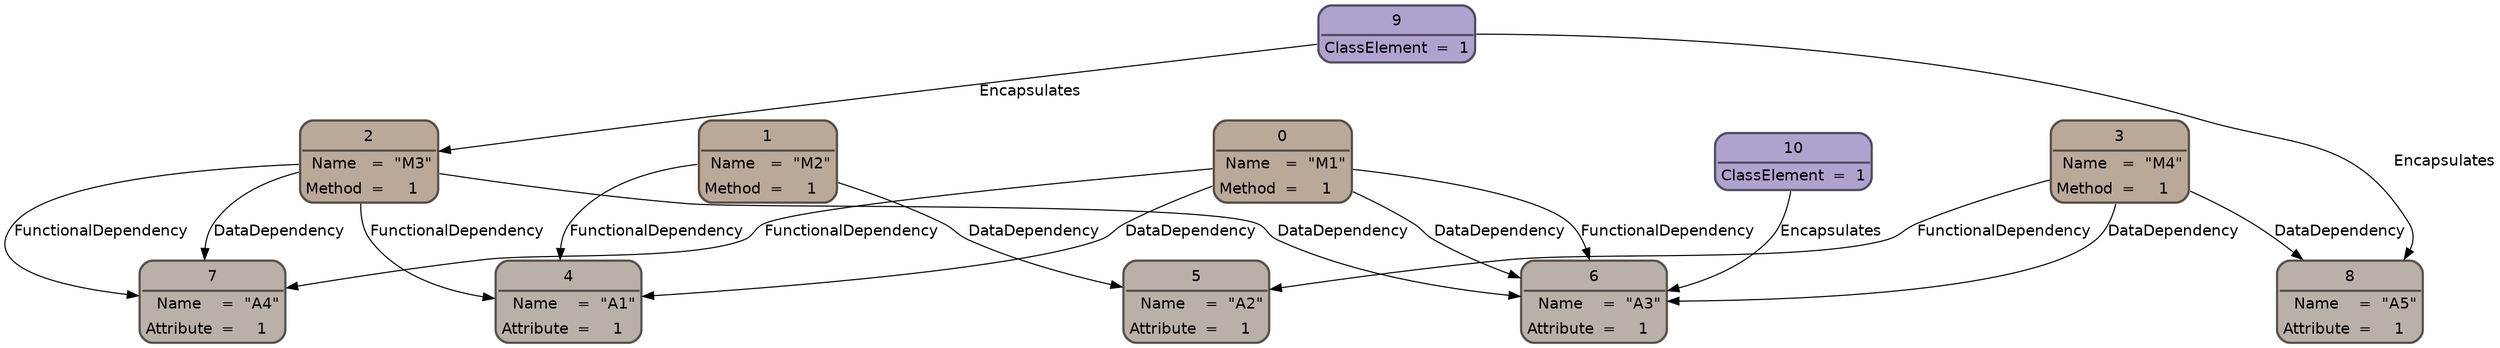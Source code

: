 digraph model {
node [
	style="filled, rounded"
	shape=plain
	pencolor="#00000088"
	fontname="Helvetica"
]
edge [
	labeldistance=3
	fontname="Helvetica"
]
2 -> 4 [
	style=solid
	color=black
	fontcolor=black
	label="FunctionalDependency"]
3 -> 5 [
	style=solid
	color=black
	fontcolor=black
	label="FunctionalDependency"]
1 -> 4 [
	style=solid
	color=black
	fontcolor=black
	label="FunctionalDependency"]
2 -> 7 [
	style=solid
	color=black
	fontcolor=black
	label="FunctionalDependency"]
0 -> 6 [
	style=solid
	color=black
	fontcolor=black
	label="FunctionalDependency"]
0 -> 7 [
	style=solid
	color=black
	fontcolor=black
	label="FunctionalDependency"]
9 -> 8 [
	style=solid
	color=black
	fontcolor=black
	label="Encapsulates"]
9 -> 2 [
	style=solid
	color=black
	fontcolor=black
	label="Encapsulates"]
10 -> 6 [
	style=solid
	color=black
	fontcolor=black
	label="Encapsulates"]
3 -> 6 [
	style=solid
	color=black
	fontcolor=black
	label="DataDependency"]
0 -> 4 [
	style=solid
	color=black
	fontcolor=black
	label="DataDependency"]
1 -> 5 [
	style=solid
	color=black
	fontcolor=black
	label="DataDependency"]
2 -> 6 [
	style=solid
	color=black
	fontcolor=black
	label="DataDependency"]
2 -> 7 [
	style=solid
	color=black
	fontcolor=black
	label="DataDependency"]
3 -> 8 [
	style=solid
	color=black
	fontcolor=black
	label="DataDependency"]
0 -> 6 [
	style=solid
	color=black
	fontcolor=black
	label="DataDependency"]
1 [
	fillcolor="#baa899"
	label=<<TABLE CELLSPACING="0" BORDER="2" CELLBORDER="0" CELLPADDING="4" STYLE="ROUNDED">
		<TR><TD COLSPAN="3" BORDER="2" SIDES="B">1</TD></TR>
		<TR><TD><FONT COLOR="black">Name</FONT></TD><TD><FONT COLOR="black">=</FONT></TD><TD><FONT COLOR="black">"M2"</FONT></TD></TR>
		<TR><TD><FONT COLOR="black">Method</FONT></TD><TD><FONT COLOR="black">=</FONT></TD><TD><FONT COLOR="black">1</FONT></TD></TR>
		</TABLE>>
]
2 [
	fillcolor="#baa899"
	label=<<TABLE CELLSPACING="0" BORDER="2" CELLBORDER="0" CELLPADDING="4" STYLE="ROUNDED">
		<TR><TD COLSPAN="3" BORDER="2" SIDES="B">2</TD></TR>
		<TR><TD><FONT COLOR="black">Name</FONT></TD><TD><FONT COLOR="black">=</FONT></TD><TD><FONT COLOR="black">"M3"</FONT></TD></TR>
		<TR><TD><FONT COLOR="black">Method</FONT></TD><TD><FONT COLOR="black">=</FONT></TD><TD><FONT COLOR="black">1</FONT></TD></TR>
		</TABLE>>
]
3 [
	fillcolor="#baa899"
	label=<<TABLE CELLSPACING="0" BORDER="2" CELLBORDER="0" CELLPADDING="4" STYLE="ROUNDED">
		<TR><TD COLSPAN="3" BORDER="2" SIDES="B">3</TD></TR>
		<TR><TD><FONT COLOR="black">Name</FONT></TD><TD><FONT COLOR="black">=</FONT></TD><TD><FONT COLOR="black">"M4"</FONT></TD></TR>
		<TR><TD><FONT COLOR="black">Method</FONT></TD><TD><FONT COLOR="black">=</FONT></TD><TD><FONT COLOR="black">1</FONT></TD></TR>
		</TABLE>>
]
4 [
	fillcolor="#b9b0a8"
	label=<<TABLE CELLSPACING="0" BORDER="2" CELLBORDER="0" CELLPADDING="4" STYLE="ROUNDED">
		<TR><TD COLSPAN="3" BORDER="2" SIDES="B">4</TD></TR>
		<TR><TD><FONT COLOR="black">Name</FONT></TD><TD><FONT COLOR="black">=</FONT></TD><TD><FONT COLOR="black">"A1"</FONT></TD></TR>
		<TR><TD><FONT COLOR="black">Attribute</FONT></TD><TD><FONT COLOR="black">=</FONT></TD><TD><FONT COLOR="black">1</FONT></TD></TR>
		</TABLE>>
]
5 [
	fillcolor="#b9b0a8"
	label=<<TABLE CELLSPACING="0" BORDER="2" CELLBORDER="0" CELLPADDING="4" STYLE="ROUNDED">
		<TR><TD COLSPAN="3" BORDER="2" SIDES="B">5</TD></TR>
		<TR><TD><FONT COLOR="black">Name</FONT></TD><TD><FONT COLOR="black">=</FONT></TD><TD><FONT COLOR="black">"A2"</FONT></TD></TR>
		<TR><TD><FONT COLOR="black">Attribute</FONT></TD><TD><FONT COLOR="black">=</FONT></TD><TD><FONT COLOR="black">1</FONT></TD></TR>
		</TABLE>>
]
6 [
	fillcolor="#b9b0a8"
	label=<<TABLE CELLSPACING="0" BORDER="2" CELLBORDER="0" CELLPADDING="4" STYLE="ROUNDED">
		<TR><TD COLSPAN="3" BORDER="2" SIDES="B">6</TD></TR>
		<TR><TD><FONT COLOR="black">Name</FONT></TD><TD><FONT COLOR="black">=</FONT></TD><TD><FONT COLOR="black">"A3"</FONT></TD></TR>
		<TR><TD><FONT COLOR="black">Attribute</FONT></TD><TD><FONT COLOR="black">=</FONT></TD><TD><FONT COLOR="black">1</FONT></TD></TR>
		</TABLE>>
]
7 [
	fillcolor="#b9b0a8"
	label=<<TABLE CELLSPACING="0" BORDER="2" CELLBORDER="0" CELLPADDING="4" STYLE="ROUNDED">
		<TR><TD COLSPAN="3" BORDER="2" SIDES="B">7</TD></TR>
		<TR><TD><FONT COLOR="black">Name</FONT></TD><TD><FONT COLOR="black">=</FONT></TD><TD><FONT COLOR="black">"A4"</FONT></TD></TR>
		<TR><TD><FONT COLOR="black">Attribute</FONT></TD><TD><FONT COLOR="black">=</FONT></TD><TD><FONT COLOR="black">1</FONT></TD></TR>
		</TABLE>>
]
8 [
	fillcolor="#b9b0a8"
	label=<<TABLE CELLSPACING="0" BORDER="2" CELLBORDER="0" CELLPADDING="4" STYLE="ROUNDED">
		<TR><TD COLSPAN="3" BORDER="2" SIDES="B">8</TD></TR>
		<TR><TD><FONT COLOR="black">Name</FONT></TD><TD><FONT COLOR="black">=</FONT></TD><TD><FONT COLOR="black">"A5"</FONT></TD></TR>
		<TR><TD><FONT COLOR="black">Attribute</FONT></TD><TD><FONT COLOR="black">=</FONT></TD><TD><FONT COLOR="black">1</FONT></TD></TR>
		</TABLE>>
]
9 [
	fillcolor="#afa2cf"
	label=<<TABLE CELLSPACING="0" BORDER="2" CELLBORDER="0" CELLPADDING="4" STYLE="ROUNDED">
		<TR><TD COLSPAN="3" BORDER="2" SIDES="B">9</TD></TR>
		<TR><TD><FONT COLOR="black">ClassElement</FONT></TD><TD><FONT COLOR="black">=</FONT></TD><TD><FONT COLOR="black">1</FONT></TD></TR>
		</TABLE>>
]
10 [
	fillcolor="#afa2cf"
	label=<<TABLE CELLSPACING="0" BORDER="2" CELLBORDER="0" CELLPADDING="4" STYLE="ROUNDED">
		<TR><TD COLSPAN="3" BORDER="2" SIDES="B">10</TD></TR>
		<TR><TD><FONT COLOR="black">ClassElement</FONT></TD><TD><FONT COLOR="black">=</FONT></TD><TD><FONT COLOR="black">1</FONT></TD></TR>
		</TABLE>>
]
0 [
	fillcolor="#baa899"
	label=<<TABLE CELLSPACING="0" BORDER="2" CELLBORDER="0" CELLPADDING="4" STYLE="ROUNDED">
		<TR><TD COLSPAN="3" BORDER="2" SIDES="B">0</TD></TR>
		<TR><TD><FONT COLOR="black">Name</FONT></TD><TD><FONT COLOR="black">=</FONT></TD><TD><FONT COLOR="black">"M1"</FONT></TD></TR>
		<TR><TD><FONT COLOR="black">Method</FONT></TD><TD><FONT COLOR="black">=</FONT></TD><TD><FONT COLOR="black">1</FONT></TD></TR>
		</TABLE>>
]
}